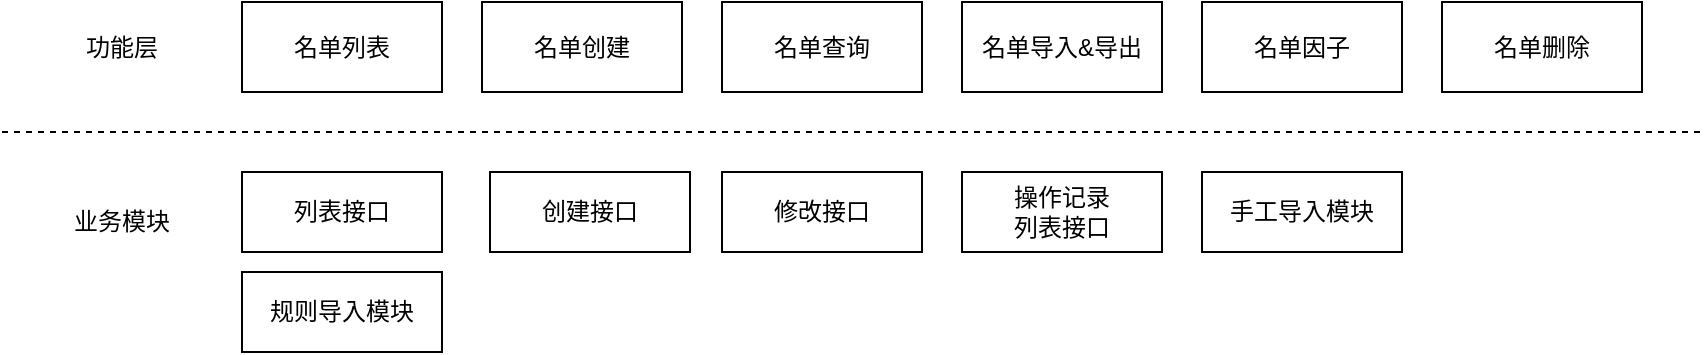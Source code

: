 <mxfile version="13.10.4" type="github">
  <diagram id="fZmqz08l0wKaYfAE1M2B" name="Page-1">
    <mxGraphModel dx="1258" dy="843" grid="1" gridSize="10" guides="1" tooltips="1" connect="1" arrows="1" fold="1" page="1" pageScale="1" pageWidth="827" pageHeight="1169" math="0" shadow="0">
      <root>
        <mxCell id="0" />
        <mxCell id="1" parent="0" />
        <mxCell id="Ygmw0eHIz2YQ1cM95j57-1" value="功能层" style="text;html=1;strokeColor=none;fillColor=none;align=center;verticalAlign=middle;whiteSpace=wrap;rounded=0;" vertex="1" parent="1">
          <mxGeometry x="90" y="252.5" width="80" height="30" as="geometry" />
        </mxCell>
        <mxCell id="Ygmw0eHIz2YQ1cM95j57-2" value="名单列表" style="rounded=0;whiteSpace=wrap;html=1;" vertex="1" parent="1">
          <mxGeometry x="190" y="245" width="100" height="45" as="geometry" />
        </mxCell>
        <mxCell id="Ygmw0eHIz2YQ1cM95j57-3" value="名单创建" style="rounded=0;whiteSpace=wrap;html=1;" vertex="1" parent="1">
          <mxGeometry x="310" y="245" width="100" height="45" as="geometry" />
        </mxCell>
        <mxCell id="Ygmw0eHIz2YQ1cM95j57-4" value="名单查询" style="rounded=0;whiteSpace=wrap;html=1;" vertex="1" parent="1">
          <mxGeometry x="430" y="245" width="100" height="45" as="geometry" />
        </mxCell>
        <mxCell id="Ygmw0eHIz2YQ1cM95j57-5" value="名单导入&amp;amp;导出" style="rounded=0;whiteSpace=wrap;html=1;" vertex="1" parent="1">
          <mxGeometry x="550" y="245" width="100" height="45" as="geometry" />
        </mxCell>
        <mxCell id="Ygmw0eHIz2YQ1cM95j57-6" value="名单因子" style="rounded=0;whiteSpace=wrap;html=1;" vertex="1" parent="1">
          <mxGeometry x="670" y="245" width="100" height="45" as="geometry" />
        </mxCell>
        <mxCell id="Ygmw0eHIz2YQ1cM95j57-8" value="业务模块" style="text;html=1;strokeColor=none;fillColor=none;align=center;verticalAlign=middle;whiteSpace=wrap;rounded=0;" vertex="1" parent="1">
          <mxGeometry x="90" y="340" width="80" height="30" as="geometry" />
        </mxCell>
        <mxCell id="Ygmw0eHIz2YQ1cM95j57-9" value="" style="endArrow=none;dashed=1;html=1;" edge="1" parent="1">
          <mxGeometry width="50" height="50" relative="1" as="geometry">
            <mxPoint x="70" y="310" as="sourcePoint" />
            <mxPoint x="920" y="310" as="targetPoint" />
          </mxGeometry>
        </mxCell>
        <mxCell id="Ygmw0eHIz2YQ1cM95j57-10" value="列表接口" style="rounded=0;whiteSpace=wrap;html=1;" vertex="1" parent="1">
          <mxGeometry x="190" y="330" width="100" height="40" as="geometry" />
        </mxCell>
        <mxCell id="Ygmw0eHIz2YQ1cM95j57-11" value="创建接口" style="rounded=0;whiteSpace=wrap;html=1;" vertex="1" parent="1">
          <mxGeometry x="314" y="330" width="100" height="40" as="geometry" />
        </mxCell>
        <mxCell id="Ygmw0eHIz2YQ1cM95j57-12" value="修改接口" style="rounded=0;whiteSpace=wrap;html=1;" vertex="1" parent="1">
          <mxGeometry x="430" y="330" width="100" height="40" as="geometry" />
        </mxCell>
        <mxCell id="Ygmw0eHIz2YQ1cM95j57-13" value="操作记录&lt;br&gt;列表接口" style="rounded=0;whiteSpace=wrap;html=1;" vertex="1" parent="1">
          <mxGeometry x="550" y="330" width="100" height="40" as="geometry" />
        </mxCell>
        <mxCell id="Ygmw0eHIz2YQ1cM95j57-14" value="手工导入模块" style="rounded=0;whiteSpace=wrap;html=1;" vertex="1" parent="1">
          <mxGeometry x="670" y="330" width="100" height="40" as="geometry" />
        </mxCell>
        <mxCell id="Ygmw0eHIz2YQ1cM95j57-15" value="规则导入模块" style="rounded=0;whiteSpace=wrap;html=1;" vertex="1" parent="1">
          <mxGeometry x="190" y="380" width="100" height="40" as="geometry" />
        </mxCell>
        <mxCell id="Ygmw0eHIz2YQ1cM95j57-16" value="名单删除" style="rounded=0;whiteSpace=wrap;html=1;" vertex="1" parent="1">
          <mxGeometry x="790" y="245" width="100" height="45" as="geometry" />
        </mxCell>
      </root>
    </mxGraphModel>
  </diagram>
</mxfile>
